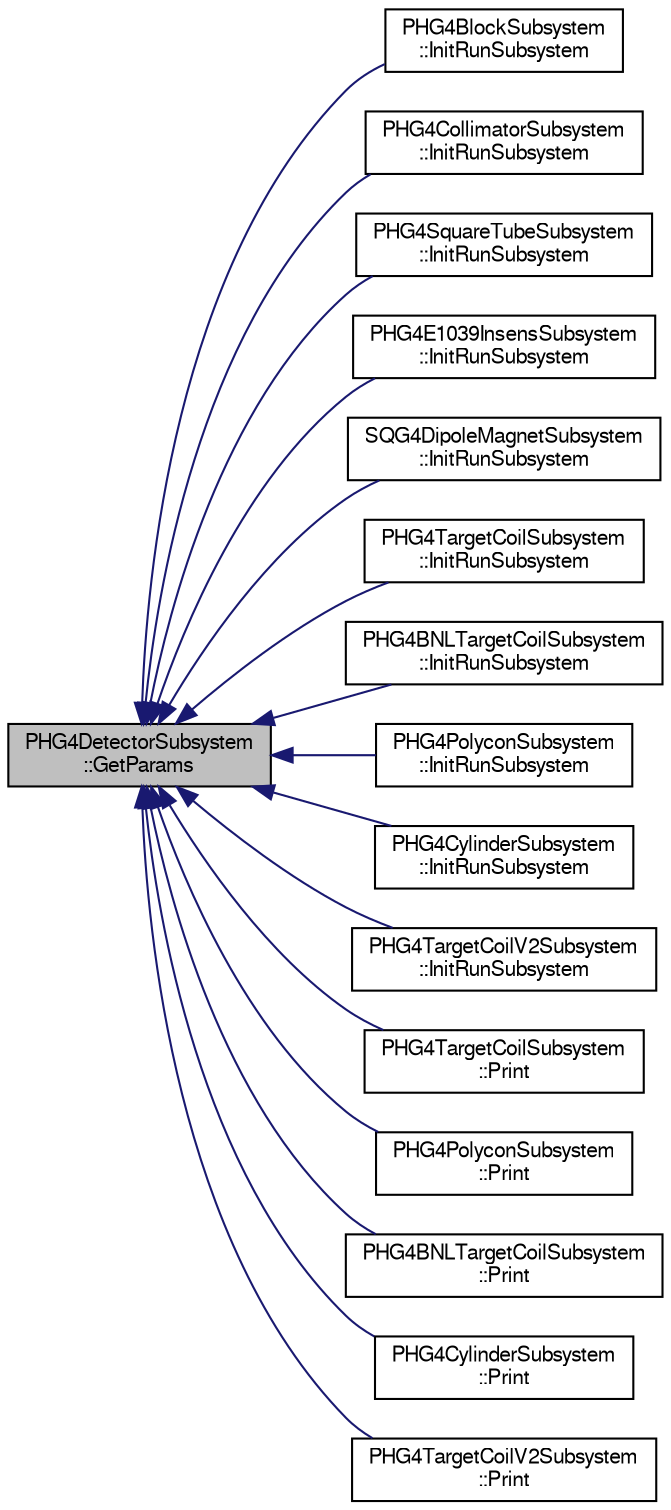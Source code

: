 digraph "PHG4DetectorSubsystem::GetParams"
{
  bgcolor="transparent";
  edge [fontname="FreeSans",fontsize="10",labelfontname="FreeSans",labelfontsize="10"];
  node [fontname="FreeSans",fontsize="10",shape=record];
  rankdir="LR";
  Node1 [label="PHG4DetectorSubsystem\l::GetParams",height=0.2,width=0.4,color="black", fillcolor="grey75", style="filled" fontcolor="black"];
  Node1 -> Node2 [dir="back",color="midnightblue",fontsize="10",style="solid",fontname="FreeSans"];
  Node2 [label="PHG4BlockSubsystem\l::InitRunSubsystem",height=0.2,width=0.4,color="black",URL="$df/d14/classPHG4BlockSubsystem.html#ac0d173351f388609274a5105753746c3",tooltip="InitRunSubsystem. "];
  Node1 -> Node3 [dir="back",color="midnightblue",fontsize="10",style="solid",fontname="FreeSans"];
  Node3 [label="PHG4CollimatorSubsystem\l::InitRunSubsystem",height=0.2,width=0.4,color="black",URL="$de/d78/classPHG4CollimatorSubsystem.html#a92f9e8f0d2891f34d9a638a76577a6b2",tooltip="InitRunSubsystem. "];
  Node1 -> Node4 [dir="back",color="midnightblue",fontsize="10",style="solid",fontname="FreeSans"];
  Node4 [label="PHG4SquareTubeSubsystem\l::InitRunSubsystem",height=0.2,width=0.4,color="black",URL="$d4/d2d/classPHG4SquareTubeSubsystem.html#a5b92b85e8435b833679496938bc6c4d8",tooltip="InitRunSubsystem. "];
  Node1 -> Node5 [dir="back",color="midnightblue",fontsize="10",style="solid",fontname="FreeSans"];
  Node5 [label="PHG4E1039InsensSubsystem\l::InitRunSubsystem",height=0.2,width=0.4,color="black",URL="$d9/d43/classPHG4E1039InsensSubsystem.html#a5b33838350511d45e3d69556ae38d3c4",tooltip="InitRunSubsystem. "];
  Node1 -> Node6 [dir="back",color="midnightblue",fontsize="10",style="solid",fontname="FreeSans"];
  Node6 [label="SQG4DipoleMagnetSubsystem\l::InitRunSubsystem",height=0.2,width=0.4,color="black",URL="$dc/d3f/classSQG4DipoleMagnetSubsystem.html#ad00f117a06a70051c1fa87e9f45661f4",tooltip="InitRunSubsystem. "];
  Node1 -> Node7 [dir="back",color="midnightblue",fontsize="10",style="solid",fontname="FreeSans"];
  Node7 [label="PHG4TargetCoilSubsystem\l::InitRunSubsystem",height=0.2,width=0.4,color="black",URL="$d8/d86/classPHG4TargetCoilSubsystem.html#ab2523afc854bd0070f5de6bd2448664e",tooltip="init runwise stuff "];
  Node1 -> Node8 [dir="back",color="midnightblue",fontsize="10",style="solid",fontname="FreeSans"];
  Node8 [label="PHG4BNLTargetCoilSubsystem\l::InitRunSubsystem",height=0.2,width=0.4,color="black",URL="$d9/df7/classPHG4BNLTargetCoilSubsystem.html#a51eacfee4ecd504d8a424baa292de510",tooltip="init runwise stuff "];
  Node1 -> Node9 [dir="back",color="midnightblue",fontsize="10",style="solid",fontname="FreeSans"];
  Node9 [label="PHG4PolyconSubsystem\l::InitRunSubsystem",height=0.2,width=0.4,color="black",URL="$d6/d12/classPHG4PolyconSubsystem.html#aaeebd3d4f0dc15785098c0dcb44b6740",tooltip="init runwise stuff "];
  Node1 -> Node10 [dir="back",color="midnightblue",fontsize="10",style="solid",fontname="FreeSans"];
  Node10 [label="PHG4CylinderSubsystem\l::InitRunSubsystem",height=0.2,width=0.4,color="black",URL="$db/dc5/classPHG4CylinderSubsystem.html#a034cd0c643ec03070dcaf5f3bae175e0",tooltip="init runwise stuff "];
  Node1 -> Node11 [dir="back",color="midnightblue",fontsize="10",style="solid",fontname="FreeSans"];
  Node11 [label="PHG4TargetCoilV2Subsystem\l::InitRunSubsystem",height=0.2,width=0.4,color="black",URL="$db/ddf/classPHG4TargetCoilV2Subsystem.html#a90105993fc507bc86e1605a1ea0f5b28",tooltip="init runwise stuff "];
  Node1 -> Node12 [dir="back",color="midnightblue",fontsize="10",style="solid",fontname="FreeSans"];
  Node12 [label="PHG4TargetCoilSubsystem\l::Print",height=0.2,width=0.4,color="black",URL="$d8/d86/classPHG4TargetCoilSubsystem.html#ac125b708c7dbc519b57bd67e4192a569",tooltip="Print info (from SubsysReco) "];
  Node1 -> Node13 [dir="back",color="midnightblue",fontsize="10",style="solid",fontname="FreeSans"];
  Node13 [label="PHG4PolyconSubsystem\l::Print",height=0.2,width=0.4,color="black",URL="$d6/d12/classPHG4PolyconSubsystem.html#a3db59998a34089522d862e296bd62678",tooltip="Print info (from SubsysReco) "];
  Node1 -> Node14 [dir="back",color="midnightblue",fontsize="10",style="solid",fontname="FreeSans"];
  Node14 [label="PHG4BNLTargetCoilSubsystem\l::Print",height=0.2,width=0.4,color="black",URL="$d9/df7/classPHG4BNLTargetCoilSubsystem.html#acdf29ac5697e651b41949c5e57d27f9a",tooltip="Print info (from SubsysReco) "];
  Node1 -> Node15 [dir="back",color="midnightblue",fontsize="10",style="solid",fontname="FreeSans"];
  Node15 [label="PHG4CylinderSubsystem\l::Print",height=0.2,width=0.4,color="black",URL="$db/dc5/classPHG4CylinderSubsystem.html#acfaba506612b5dee1a1cffa5c4b4fcb6",tooltip="Print info (from SubsysReco) "];
  Node1 -> Node16 [dir="back",color="midnightblue",fontsize="10",style="solid",fontname="FreeSans"];
  Node16 [label="PHG4TargetCoilV2Subsystem\l::Print",height=0.2,width=0.4,color="black",URL="$db/ddf/classPHG4TargetCoilV2Subsystem.html#af7c6453931db8826949d84b8f7d6e93a",tooltip="Print info (from SubsysReco) "];
}
